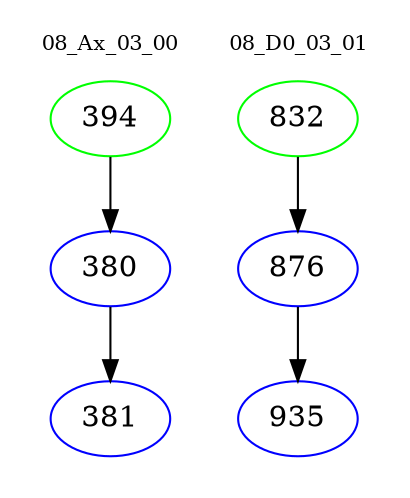 digraph{
subgraph cluster_0 {
color = white
label = "08_Ax_03_00";
fontsize=10;
T0_394 [label="394", color="green"]
T0_394 -> T0_380 [color="black"]
T0_380 [label="380", color="blue"]
T0_380 -> T0_381 [color="black"]
T0_381 [label="381", color="blue"]
}
subgraph cluster_1 {
color = white
label = "08_D0_03_01";
fontsize=10;
T1_832 [label="832", color="green"]
T1_832 -> T1_876 [color="black"]
T1_876 [label="876", color="blue"]
T1_876 -> T1_935 [color="black"]
T1_935 [label="935", color="blue"]
}
}
